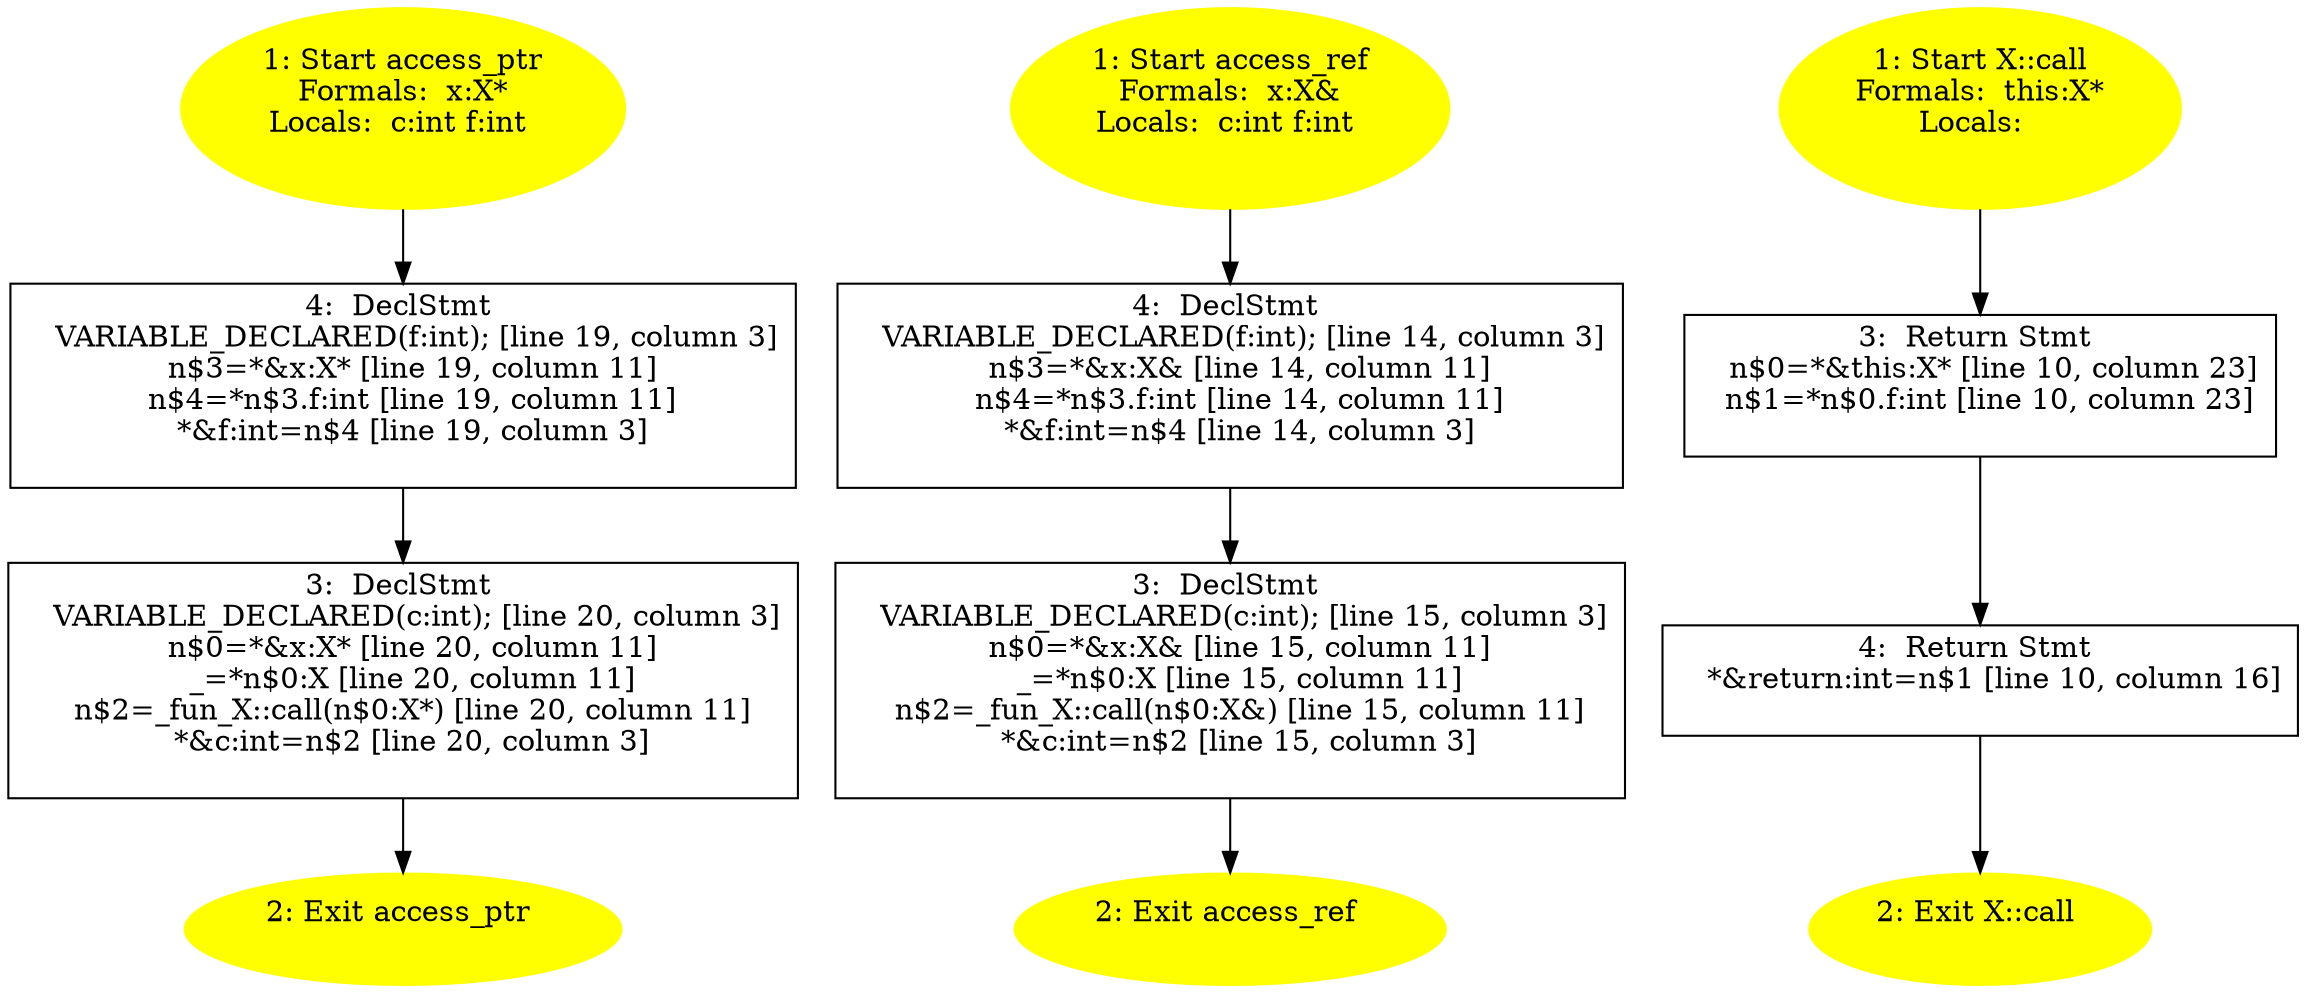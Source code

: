 /* @generated */
digraph cfg {
"access_ptr(class X)#1532147950839.a2d5fea3989ac28d_1" [label="1: Start access_ptr\nFormals:  x:X*\nLocals:  c:int f:int \n  " color=yellow style=filled]
	

	 "access_ptr(class X)#1532147950839.a2d5fea3989ac28d_1" -> "access_ptr(class X)#1532147950839.a2d5fea3989ac28d_4" ;
"access_ptr(class X)#1532147950839.a2d5fea3989ac28d_2" [label="2: Exit access_ptr \n  " color=yellow style=filled]
	

"access_ptr(class X)#1532147950839.a2d5fea3989ac28d_3" [label="3:  DeclStmt \n   VARIABLE_DECLARED(c:int); [line 20, column 3]\n  n$0=*&x:X* [line 20, column 11]\n  _=*n$0:X [line 20, column 11]\n  n$2=_fun_X::call(n$0:X*) [line 20, column 11]\n  *&c:int=n$2 [line 20, column 3]\n " shape="box"]
	

	 "access_ptr(class X)#1532147950839.a2d5fea3989ac28d_3" -> "access_ptr(class X)#1532147950839.a2d5fea3989ac28d_2" ;
"access_ptr(class X)#1532147950839.a2d5fea3989ac28d_4" [label="4:  DeclStmt \n   VARIABLE_DECLARED(f:int); [line 19, column 3]\n  n$3=*&x:X* [line 19, column 11]\n  n$4=*n$3.f:int [line 19, column 11]\n  *&f:int=n$4 [line 19, column 3]\n " shape="box"]
	

	 "access_ptr(class X)#1532147950839.a2d5fea3989ac28d_4" -> "access_ptr(class X)#1532147950839.a2d5fea3989ac28d_3" ;
"access_ref#4794488565171451856.2c0cb1f039897d64_1" [label="1: Start access_ref\nFormals:  x:X&\nLocals:  c:int f:int \n  " color=yellow style=filled]
	

	 "access_ref#4794488565171451856.2c0cb1f039897d64_1" -> "access_ref#4794488565171451856.2c0cb1f039897d64_4" ;
"access_ref#4794488565171451856.2c0cb1f039897d64_2" [label="2: Exit access_ref \n  " color=yellow style=filled]
	

"access_ref#4794488565171451856.2c0cb1f039897d64_3" [label="3:  DeclStmt \n   VARIABLE_DECLARED(c:int); [line 15, column 3]\n  n$0=*&x:X& [line 15, column 11]\n  _=*n$0:X [line 15, column 11]\n  n$2=_fun_X::call(n$0:X&) [line 15, column 11]\n  *&c:int=n$2 [line 15, column 3]\n " shape="box"]
	

	 "access_ref#4794488565171451856.2c0cb1f039897d64_3" -> "access_ref#4794488565171451856.2c0cb1f039897d64_2" ;
"access_ref#4794488565171451856.2c0cb1f039897d64_4" [label="4:  DeclStmt \n   VARIABLE_DECLARED(f:int); [line 14, column 3]\n  n$3=*&x:X& [line 14, column 11]\n  n$4=*n$3.f:int [line 14, column 11]\n  *&f:int=n$4 [line 14, column 3]\n " shape="box"]
	

	 "access_ref#4794488565171451856.2c0cb1f039897d64_4" -> "access_ref#4794488565171451856.2c0cb1f039897d64_3" ;
"call#X#(5770224879682844394).d055b894c8e89eaf_1" [label="1: Start X::call\nFormals:  this:X*\nLocals:  \n  " color=yellow style=filled]
	

	 "call#X#(5770224879682844394).d055b894c8e89eaf_1" -> "call#X#(5770224879682844394).d055b894c8e89eaf_3" ;
"call#X#(5770224879682844394).d055b894c8e89eaf_2" [label="2: Exit X::call \n  " color=yellow style=filled]
	

"call#X#(5770224879682844394).d055b894c8e89eaf_3" [label="3:  Return Stmt \n   n$0=*&this:X* [line 10, column 23]\n  n$1=*n$0.f:int [line 10, column 23]\n " shape="box"]
	

	 "call#X#(5770224879682844394).d055b894c8e89eaf_3" -> "call#X#(5770224879682844394).d055b894c8e89eaf_4" ;
"call#X#(5770224879682844394).d055b894c8e89eaf_4" [label="4:  Return Stmt \n   *&return:int=n$1 [line 10, column 16]\n " shape="box"]
	

	 "call#X#(5770224879682844394).d055b894c8e89eaf_4" -> "call#X#(5770224879682844394).d055b894c8e89eaf_2" ;
}
